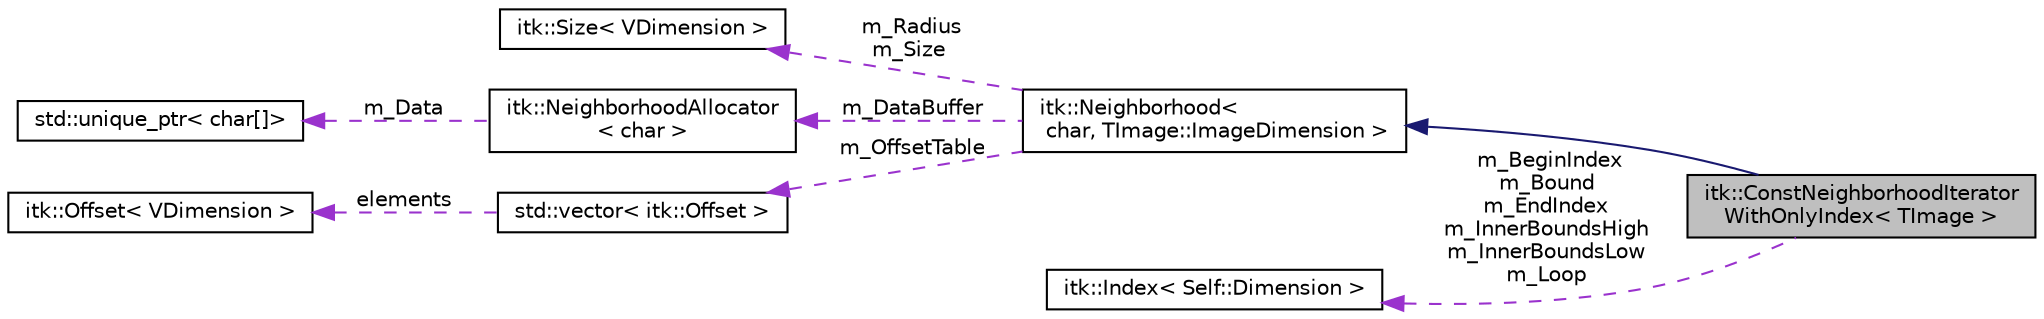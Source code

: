 digraph "itk::ConstNeighborhoodIteratorWithOnlyIndex&lt; TImage &gt;"
{
 // LATEX_PDF_SIZE
  edge [fontname="Helvetica",fontsize="10",labelfontname="Helvetica",labelfontsize="10"];
  node [fontname="Helvetica",fontsize="10",shape=record];
  rankdir="LR";
  Node1 [label="itk::ConstNeighborhoodIterator\lWithOnlyIndex\< TImage \>",height=0.2,width=0.4,color="black", fillcolor="grey75", style="filled", fontcolor="black",tooltip="Index-only version of ConstNeighborhoodIterator, defining iteration of a local N-dimensional neighbor..."];
  Node2 -> Node1 [dir="back",color="midnightblue",fontsize="10",style="solid",fontname="Helvetica"];
  Node2 [label="itk::Neighborhood\<\l char, TImage::ImageDimension \>",height=0.2,width=0.4,color="black", fillcolor="white", style="filled",URL="$classitk_1_1Neighborhood.html",tooltip=" "];
  Node3 -> Node2 [dir="back",color="darkorchid3",fontsize="10",style="dashed",label=" m_Radius\nm_Size" ,fontname="Helvetica"];
  Node3 [label="itk::Size\< VDimension \>",height=0.2,width=0.4,color="black", fillcolor="white", style="filled",URL="$structitk_1_1Size.html",tooltip=" "];
  Node4 -> Node2 [dir="back",color="darkorchid3",fontsize="10",style="dashed",label=" m_DataBuffer" ,fontname="Helvetica"];
  Node4 [label="itk::NeighborhoodAllocator\l\< char \>",height=0.2,width=0.4,color="black", fillcolor="white", style="filled",URL="$classitk_1_1NeighborhoodAllocator.html",tooltip=" "];
  Node5 -> Node4 [dir="back",color="darkorchid3",fontsize="10",style="dashed",label=" m_Data" ,fontname="Helvetica"];
  Node5 [label="std::unique_ptr\< char[]\>",height=0.2,width=0.4,color="black", fillcolor="white", style="filled",tooltip=" "];
  Node6 -> Node2 [dir="back",color="darkorchid3",fontsize="10",style="dashed",label=" m_OffsetTable" ,fontname="Helvetica"];
  Node6 [label="std::vector\< itk::Offset \>",height=0.2,width=0.4,color="black", fillcolor="white", style="filled",tooltip=" "];
  Node7 -> Node6 [dir="back",color="darkorchid3",fontsize="10",style="dashed",label=" elements" ,fontname="Helvetica"];
  Node7 [label="itk::Offset\< VDimension \>",height=0.2,width=0.4,color="black", fillcolor="white", style="filled",URL="$structitk_1_1Offset.html",tooltip="Represent a n-dimensional offset between two n-dimensional indexes of n-dimensional image."];
  Node8 -> Node1 [dir="back",color="darkorchid3",fontsize="10",style="dashed",label=" m_BeginIndex\nm_Bound\nm_EndIndex\nm_InnerBoundsHigh\nm_InnerBoundsLow\nm_Loop" ,fontname="Helvetica"];
  Node8 [label="itk::Index\< Self::Dimension \>",height=0.2,width=0.4,color="black", fillcolor="white", style="filled",URL="$structitk_1_1Index.html",tooltip=" "];
}
